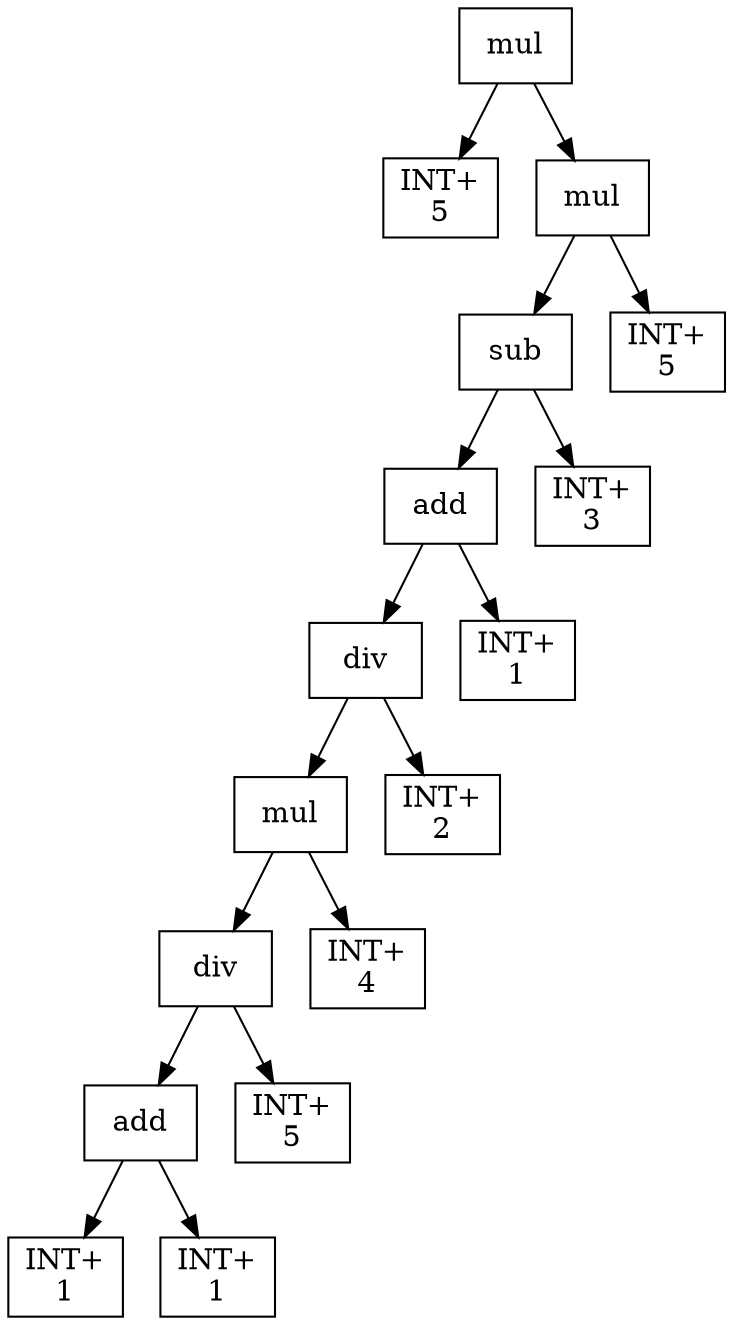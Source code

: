digraph expr {
  node [shape=box];
  n1 [label="mul"];
  n2 [label="INT+\n5"];
  n3 [label="mul"];
  n4 [label="sub"];
  n5 [label="add"];
  n6 [label="div"];
  n7 [label="mul"];
  n8 [label="div"];
  n9 [label="add"];
  n10 [label="INT+\n1"];
  n11 [label="INT+\n1"];
  n9 -> n10;
  n9 -> n11;
  n12 [label="INT+\n5"];
  n8 -> n9;
  n8 -> n12;
  n13 [label="INT+\n4"];
  n7 -> n8;
  n7 -> n13;
  n14 [label="INT+\n2"];
  n6 -> n7;
  n6 -> n14;
  n15 [label="INT+\n1"];
  n5 -> n6;
  n5 -> n15;
  n16 [label="INT+\n3"];
  n4 -> n5;
  n4 -> n16;
  n17 [label="INT+\n5"];
  n3 -> n4;
  n3 -> n17;
  n1 -> n2;
  n1 -> n3;
}